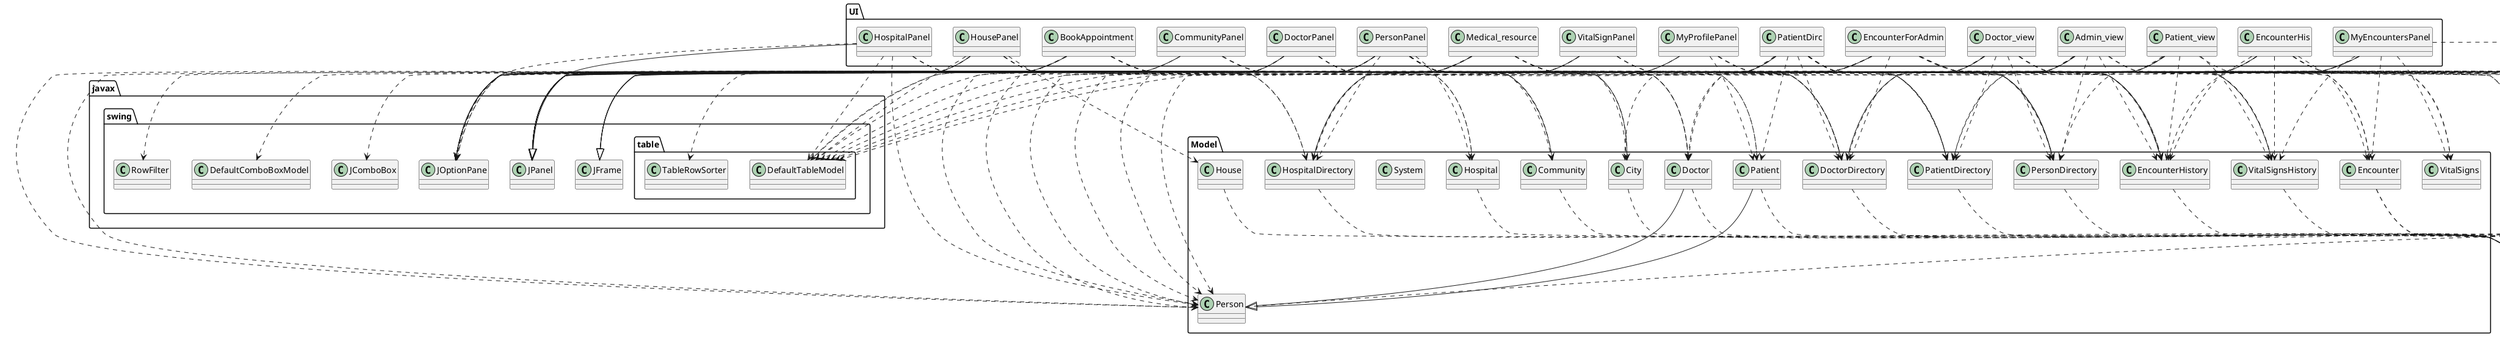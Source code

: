 @startuml
annotation java.lang.Override
annotation java.lang.SuppressWarnings
class Model.City
class Model.Community
class Model.Doctor
class Model.DoctorDirectory
class Model.Encounter
class Model.EncounterHistory
class Model.Hospital
class Model.HospitalDirectory
class Model.House
class Model.Patient
class Model.PatientDirectory
class Model.Person
class Model.PersonDirectory
class Model.System
class Model.VitalSigns
class Model.VitalSignsHistory
class UI.Admin_view
class UI.BookAppointment
class UI.CommunityPanel
class UI.DoctorPanel
class UI.Doctor_view
class UI.EncounterForAdmin
class UI.EncounterHis
class UI.HospitalPanel
class UI.HousePanel
class UI.Medical_resource
class UI.MyEncountersPanel
class UI.MyProfilePanel
class UI.PatientDirc
class UI.Patient_view
class UI.PersonPanel
class UI.VitalSignPanel
class java.util.ArrayList
class java.util.Arrays
class java.util.Date
class javax.swing.DefaultComboBoxModel
class javax.swing.JComboBox
class javax.swing.JFrame
class javax.swing.JOptionPane
class javax.swing.JPanel
class javax.swing.RowFilter
class javax.swing.table.DefaultTableModel
class javax.swing.table.TableRowSorter
Model.City ..> java.util.ArrayList
Model.City ..> javax.swing.JOptionPane
Model.Community ..> java.util.ArrayList
Model.Community ..> javax.swing.JOptionPane
Model.Doctor ..> java.lang.Override
Model.Doctor --|> Model.Person
Model.DoctorDirectory ..> java.util.ArrayList
Model.Encounter ..> java.lang.Override
Model.Encounter ..> java.util.Date
Model.EncounterHistory ..> java.util.ArrayList
Model.Hospital ..> java.lang.Override
Model.HospitalDirectory ..> java.util.ArrayList
Model.House ..> java.util.ArrayList
Model.Patient ..> java.lang.Override
Model.Patient --|> Model.Person
Model.PatientDirectory ..> java.util.ArrayList
Model.Person ..> java.lang.Override
Model.PersonDirectory ..> java.util.ArrayList
Model.VitalSignsHistory ..> java.util.ArrayList
UI.Admin_view ..> java.lang.SuppressWarnings
UI.Admin_view ..> Model.City
UI.Admin_view ..> Model.DoctorDirectory
UI.Admin_view ..> Model.EncounterHistory
UI.Admin_view ..> Model.HospitalDirectory
UI.Admin_view ..> Model.PatientDirectory
UI.Admin_view ..> Model.PersonDirectory
UI.Admin_view ..> Model.VitalSignsHistory
UI.Admin_view --|> javax.swing.JFrame
UI.BookAppointment ..> java.lang.SuppressWarnings
UI.BookAppointment ..> Model.Doctor
UI.BookAppointment ..> Model.DoctorDirectory
UI.BookAppointment ..> Model.EncounterHistory
UI.BookAppointment ..> Model.Hospital
UI.BookAppointment ..> Model.HospitalDirectory
UI.BookAppointment ..> javax.swing.JOptionPane
UI.BookAppointment --|> javax.swing.JPanel
UI.BookAppointment ..> javax.swing.RowFilter
UI.BookAppointment ..> javax.swing.table.DefaultTableModel
UI.BookAppointment ..> javax.swing.table.TableRowSorter
UI.CommunityPanel ..> java.lang.SuppressWarnings
UI.CommunityPanel ..> Model.City
UI.CommunityPanel ..> Model.Community
UI.CommunityPanel ..> javax.swing.JOptionPane
UI.CommunityPanel --|> javax.swing.JPanel
UI.DoctorPanel ..> java.lang.SuppressWarnings
UI.DoctorPanel ..> Model.Doctor
UI.DoctorPanel ..> Model.DoctorDirectory
UI.DoctorPanel ..> Model.Patient
UI.DoctorPanel ..> Model.Person
UI.DoctorPanel ..> javax.swing.JOptionPane
UI.DoctorPanel --|> javax.swing.JPanel
UI.DoctorPanel ..> javax.swing.table.DefaultTableModel
UI.Doctor_view ..> java.lang.SuppressWarnings
UI.Doctor_view ..> Model.DoctorDirectory
UI.Doctor_view ..> Model.EncounterHistory
UI.Doctor_view ..> Model.HospitalDirectory
UI.Doctor_view ..> Model.PatientDirectory
UI.Doctor_view ..> Model.PersonDirectory
UI.Doctor_view ..> Model.VitalSignsHistory
UI.Doctor_view --|> javax.swing.JFrame
UI.Doctor_view ..> javax.swing.JOptionPane
UI.EncounterForAdmin ..> java.lang.SuppressWarnings
UI.EncounterForAdmin ..> Model.Doctor
UI.EncounterForAdmin ..> Model.DoctorDirectory
UI.EncounterForAdmin ..> Model.Encounter
UI.EncounterForAdmin ..> Model.EncounterHistory
UI.EncounterForAdmin ..> Model.Person
UI.EncounterForAdmin ..> Model.PersonDirectory
UI.EncounterForAdmin ..> java.util.Date
UI.EncounterForAdmin ..> javax.swing.JOptionPane
UI.EncounterForAdmin --|> javax.swing.JPanel
UI.EncounterForAdmin ..> javax.swing.table.DefaultTableModel
UI.EncounterHis ..> java.lang.SuppressWarnings
UI.EncounterHis ..> Model.Encounter
UI.EncounterHis ..> Model.EncounterHistory
UI.EncounterHis ..> Model.Person
UI.EncounterHis ..> Model.VitalSigns
UI.EncounterHis ..> Model.VitalSignsHistory
UI.EncounterHis ..> java.util.Date
UI.EncounterHis ..> javax.swing.JOptionPane
UI.EncounterHis --|> javax.swing.JPanel
UI.EncounterHis ..> javax.swing.table.DefaultTableModel
UI.HospitalPanel ..> java.lang.SuppressWarnings
UI.HospitalPanel ..> Model.Hospital
UI.HospitalPanel ..> Model.HospitalDirectory
UI.HospitalPanel ..> Model.Person
UI.HospitalPanel ..> javax.swing.JOptionPane
UI.HospitalPanel --|> javax.swing.JPanel
UI.HospitalPanel ..> javax.swing.table.DefaultTableModel
UI.HousePanel ..> java.lang.SuppressWarnings
UI.HousePanel ..> Model.City
UI.HousePanel ..> Model.Community
UI.HousePanel ..> Model.House
UI.HousePanel ..> Model.Person
UI.HousePanel ..> java.util.ArrayList
UI.HousePanel ..> javax.swing.JOptionPane
UI.HousePanel --|> javax.swing.JPanel
UI.HousePanel ..> javax.swing.table.DefaultTableModel
UI.Medical_resource ..> java.lang.SuppressWarnings
UI.Medical_resource ..> Model.DoctorDirectory
UI.Medical_resource ..> Model.EncounterHistory
UI.Medical_resource ..> Model.HospitalDirectory
UI.Medical_resource ..> Model.PatientDirectory
UI.Medical_resource ..> Model.Person
UI.Medical_resource ..> Model.PersonDirectory
UI.Medical_resource ..> Model.VitalSignsHistory
UI.Medical_resource --|> javax.swing.JFrame
UI.Medical_resource ..> javax.swing.JOptionPane
UI.MyEncountersPanel ..> java.lang.SuppressWarnings
UI.MyEncountersPanel ..> Model.Encounter
UI.MyEncountersPanel ..> Model.EncounterHistory
UI.MyEncountersPanel ..> Model.VitalSigns
UI.MyEncountersPanel ..> Model.VitalSignsHistory
UI.MyEncountersPanel --|> javax.swing.JPanel
UI.MyEncountersPanel ..> javax.swing.table.DefaultTableModel
UI.MyProfilePanel ..> java.lang.SuppressWarnings
UI.MyProfilePanel ..> Model.Patient
UI.MyProfilePanel ..> Model.PatientDirectory
UI.MyProfilePanel ..> Model.Person
UI.MyProfilePanel ..> Model.PersonDirectory
UI.MyProfilePanel --|> javax.swing.JPanel
UI.PatientDirc ..> java.lang.SuppressWarnings
UI.PatientDirc ..> Model.Doctor
UI.PatientDirc ..> Model.DoctorDirectory
UI.PatientDirc ..> Model.Encounter
UI.PatientDirc ..> Model.EncounterHistory
UI.PatientDirc ..> Model.Patient
UI.PatientDirc ..> Model.PatientDirectory
UI.PatientDirc ..> Model.Person
UI.PatientDirc ..> Model.PersonDirectory
UI.PatientDirc ..> java.util.Date
UI.PatientDirc ..> javax.swing.JOptionPane
UI.PatientDirc --|> javax.swing.JPanel
UI.PatientDirc ..> javax.swing.table.DefaultTableModel
UI.Patient_view ..> java.lang.SuppressWarnings
UI.Patient_view ..> Model.DoctorDirectory
UI.Patient_view ..> Model.EncounterHistory
UI.Patient_view ..> Model.HospitalDirectory
UI.Patient_view ..> Model.PatientDirectory
UI.Patient_view ..> Model.PersonDirectory
UI.Patient_view ..> Model.VitalSignsHistory
UI.Patient_view --|> javax.swing.JFrame
UI.PersonPanel ..> java.lang.SuppressWarnings
UI.PersonPanel ..> Model.City
UI.PersonPanel ..> Model.Community
UI.PersonPanel ..> Model.Doctor
UI.PersonPanel ..> Model.DoctorDirectory
UI.PersonPanel ..> Model.Hospital
UI.PersonPanel ..> Model.HospitalDirectory
UI.PersonPanel ..> Model.Patient
UI.PersonPanel ..> Model.PatientDirectory
UI.PersonPanel ..> Model.Person
UI.PersonPanel ..> Model.PersonDirectory
UI.PersonPanel ..> java.util.ArrayList
UI.PersonPanel ..> java.util.Arrays
UI.PersonPanel ..> javax.swing.DefaultComboBoxModel
UI.PersonPanel ..> javax.swing.JComboBox
UI.PersonPanel ..> javax.swing.JOptionPane
UI.PersonPanel --|> javax.swing.JPanel
UI.PersonPanel ..> javax.swing.table.DefaultTableModel
UI.VitalSignPanel ..> java.lang.SuppressWarnings
UI.VitalSignPanel ..> Model.VitalSigns
UI.VitalSignPanel ..> Model.VitalSignsHistory
UI.VitalSignPanel ..> javax.swing.JOptionPane
UI.VitalSignPanel --|> javax.swing.JPanel
UI.VitalSignPanel ..> javax.swing.table.DefaultTableModel
@enduml